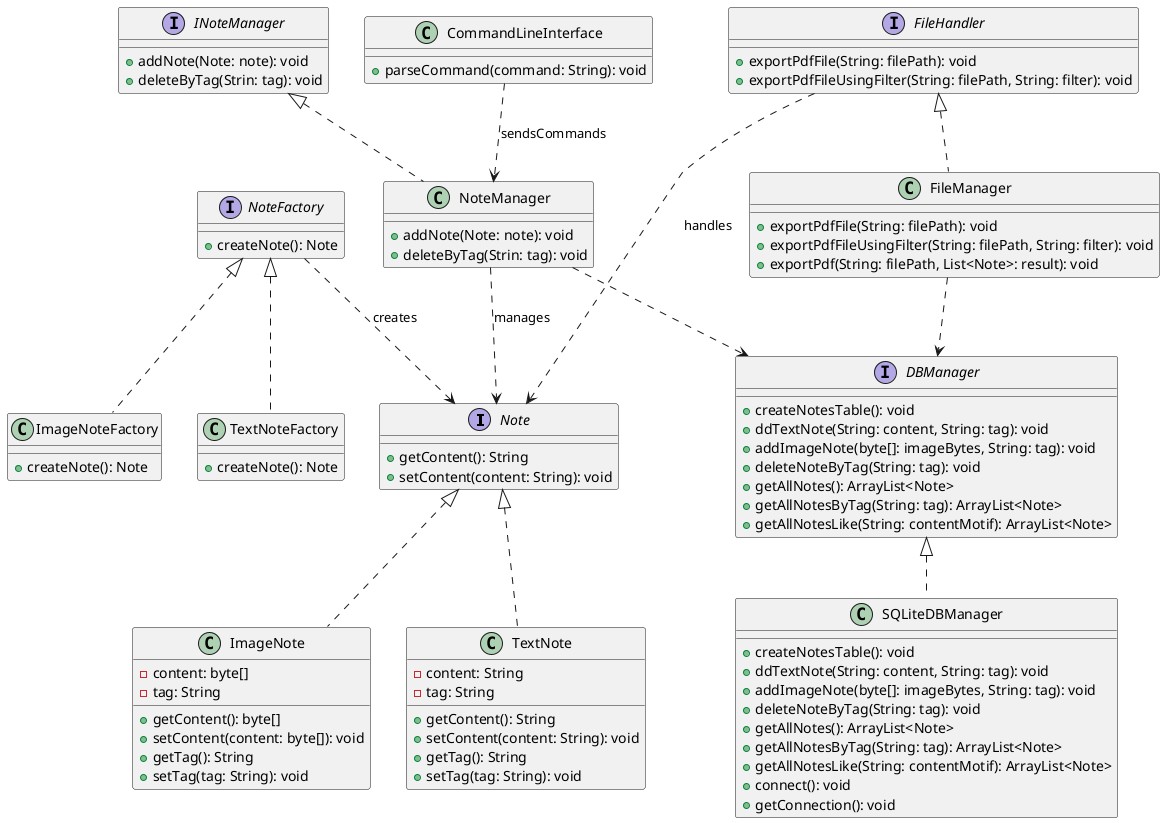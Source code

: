 @startuml
interface Note {
    +getContent(): String
    +setContent(content: String): void
}

class TextNote {
    -content: String
    -tag: String
    +getContent(): String
    +setContent(content: String): void
    +getTag(): String
    +setTag(tag: String): void
}

class ImageNote {
    -content: byte[]
    -tag: String
    +getContent(): byte[]
    +setContent(content: byte[]): void
    +getTag(): String
    +setTag(tag: String): void
}

interface NoteFactory {
    +createNote(): Note
}

class TextNoteFactory {
    +createNote(): Note
}

class ImageNoteFactory {
    +createNote(): Note
}

interface INoteManager {
    +addNote(Note: note): void
    +deleteByTag(Strin: tag): void
}

class NoteManager implements INoteManager {
    +addNote(Note: note): void
    +deleteByTag(Strin: tag): void
}


interface FileHandler {
    +exportPdfFile(String: filePath): void 
    +exportPdfFileUsingFilter(String: filePath, String: filter): void

}

class FileManager implements FileHandler {
    +exportPdfFile(String: filePath): void 
    +exportPdfFileUsingFilter(String: filePath, String: filter): void
    +exportPdf(String: filePath, List<Note>: result): void

}


class CommandLineInterface {
    +parseCommand(command: String): void
}

interface DBManager{
    +createNotesTable(): void
    +ddTextNote(String: content, String: tag): void
    +addImageNote(byte[]: imageBytes, String: tag): void
    +deleteNoteByTag(String: tag): void
    +getAllNotes(): ArrayList<Note> 
    +getAllNotesByTag(String: tag): ArrayList<Note> 
    +getAllNotesLike(String: contentMotif): ArrayList<Note> 
}

class SQLiteDBManager implements DBManager {
    +createNotesTable(): void
    +ddTextNote(String: content, String: tag): void
    +addImageNote(byte[]: imageBytes, String: tag): void
    +deleteNoteByTag(String: tag): void
    +getAllNotes(): ArrayList<Note>
    +getAllNotesByTag(String: tag): ArrayList<Note>
    +getAllNotesLike(String: contentMotif): ArrayList<Note>
    +connect(): void
    +getConnection(): void
    }

Note <|.. TextNote
Note <|.. ImageNote

NoteFactory <|.. TextNoteFactory
NoteFactory <|.. ImageNoteFactory
FileManager ..> DBManager
NoteManager ..> DBManager

NoteFactory ..> Note : creates
NoteManager ..> Note : manages
FileHandler ..> Note : handles


CommandLineInterface ..> NoteManager : sendsCommands

@enduml
